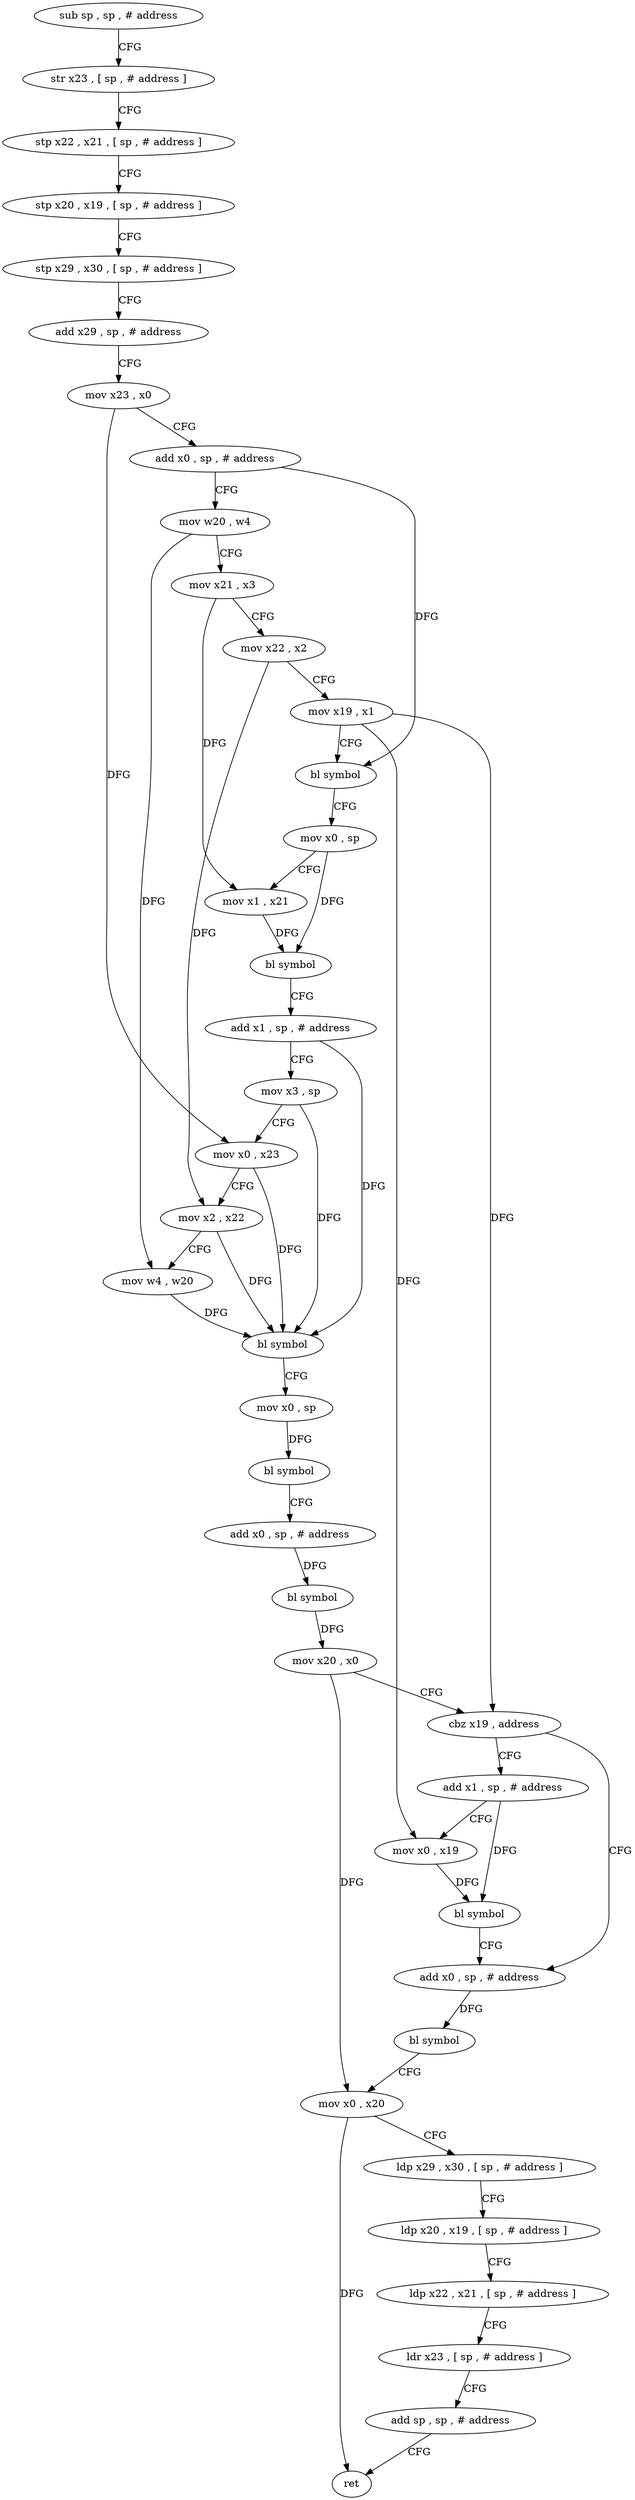digraph "func" {
"4228072" [label = "sub sp , sp , # address" ]
"4228076" [label = "str x23 , [ sp , # address ]" ]
"4228080" [label = "stp x22 , x21 , [ sp , # address ]" ]
"4228084" [label = "stp x20 , x19 , [ sp , # address ]" ]
"4228088" [label = "stp x29 , x30 , [ sp , # address ]" ]
"4228092" [label = "add x29 , sp , # address" ]
"4228096" [label = "mov x23 , x0" ]
"4228100" [label = "add x0 , sp , # address" ]
"4228104" [label = "mov w20 , w4" ]
"4228108" [label = "mov x21 , x3" ]
"4228112" [label = "mov x22 , x2" ]
"4228116" [label = "mov x19 , x1" ]
"4228120" [label = "bl symbol" ]
"4228124" [label = "mov x0 , sp" ]
"4228128" [label = "mov x1 , x21" ]
"4228132" [label = "bl symbol" ]
"4228136" [label = "add x1 , sp , # address" ]
"4228140" [label = "mov x3 , sp" ]
"4228144" [label = "mov x0 , x23" ]
"4228148" [label = "mov x2 , x22" ]
"4228152" [label = "mov w4 , w20" ]
"4228156" [label = "bl symbol" ]
"4228160" [label = "mov x0 , sp" ]
"4228164" [label = "bl symbol" ]
"4228168" [label = "add x0 , sp , # address" ]
"4228172" [label = "bl symbol" ]
"4228176" [label = "mov x20 , x0" ]
"4228180" [label = "cbz x19 , address" ]
"4228196" [label = "add x0 , sp , # address" ]
"4228184" [label = "add x1 , sp , # address" ]
"4228200" [label = "bl symbol" ]
"4228204" [label = "mov x0 , x20" ]
"4228208" [label = "ldp x29 , x30 , [ sp , # address ]" ]
"4228212" [label = "ldp x20 , x19 , [ sp , # address ]" ]
"4228216" [label = "ldp x22 , x21 , [ sp , # address ]" ]
"4228220" [label = "ldr x23 , [ sp , # address ]" ]
"4228224" [label = "add sp , sp , # address" ]
"4228228" [label = "ret" ]
"4228188" [label = "mov x0 , x19" ]
"4228192" [label = "bl symbol" ]
"4228072" -> "4228076" [ label = "CFG" ]
"4228076" -> "4228080" [ label = "CFG" ]
"4228080" -> "4228084" [ label = "CFG" ]
"4228084" -> "4228088" [ label = "CFG" ]
"4228088" -> "4228092" [ label = "CFG" ]
"4228092" -> "4228096" [ label = "CFG" ]
"4228096" -> "4228100" [ label = "CFG" ]
"4228096" -> "4228144" [ label = "DFG" ]
"4228100" -> "4228104" [ label = "CFG" ]
"4228100" -> "4228120" [ label = "DFG" ]
"4228104" -> "4228108" [ label = "CFG" ]
"4228104" -> "4228152" [ label = "DFG" ]
"4228108" -> "4228112" [ label = "CFG" ]
"4228108" -> "4228128" [ label = "DFG" ]
"4228112" -> "4228116" [ label = "CFG" ]
"4228112" -> "4228148" [ label = "DFG" ]
"4228116" -> "4228120" [ label = "CFG" ]
"4228116" -> "4228180" [ label = "DFG" ]
"4228116" -> "4228188" [ label = "DFG" ]
"4228120" -> "4228124" [ label = "CFG" ]
"4228124" -> "4228128" [ label = "CFG" ]
"4228124" -> "4228132" [ label = "DFG" ]
"4228128" -> "4228132" [ label = "DFG" ]
"4228132" -> "4228136" [ label = "CFG" ]
"4228136" -> "4228140" [ label = "CFG" ]
"4228136" -> "4228156" [ label = "DFG" ]
"4228140" -> "4228144" [ label = "CFG" ]
"4228140" -> "4228156" [ label = "DFG" ]
"4228144" -> "4228148" [ label = "CFG" ]
"4228144" -> "4228156" [ label = "DFG" ]
"4228148" -> "4228152" [ label = "CFG" ]
"4228148" -> "4228156" [ label = "DFG" ]
"4228152" -> "4228156" [ label = "DFG" ]
"4228156" -> "4228160" [ label = "CFG" ]
"4228160" -> "4228164" [ label = "DFG" ]
"4228164" -> "4228168" [ label = "CFG" ]
"4228168" -> "4228172" [ label = "DFG" ]
"4228172" -> "4228176" [ label = "DFG" ]
"4228176" -> "4228180" [ label = "CFG" ]
"4228176" -> "4228204" [ label = "DFG" ]
"4228180" -> "4228196" [ label = "CFG" ]
"4228180" -> "4228184" [ label = "CFG" ]
"4228196" -> "4228200" [ label = "DFG" ]
"4228184" -> "4228188" [ label = "CFG" ]
"4228184" -> "4228192" [ label = "DFG" ]
"4228200" -> "4228204" [ label = "CFG" ]
"4228204" -> "4228208" [ label = "CFG" ]
"4228204" -> "4228228" [ label = "DFG" ]
"4228208" -> "4228212" [ label = "CFG" ]
"4228212" -> "4228216" [ label = "CFG" ]
"4228216" -> "4228220" [ label = "CFG" ]
"4228220" -> "4228224" [ label = "CFG" ]
"4228224" -> "4228228" [ label = "CFG" ]
"4228188" -> "4228192" [ label = "DFG" ]
"4228192" -> "4228196" [ label = "CFG" ]
}
